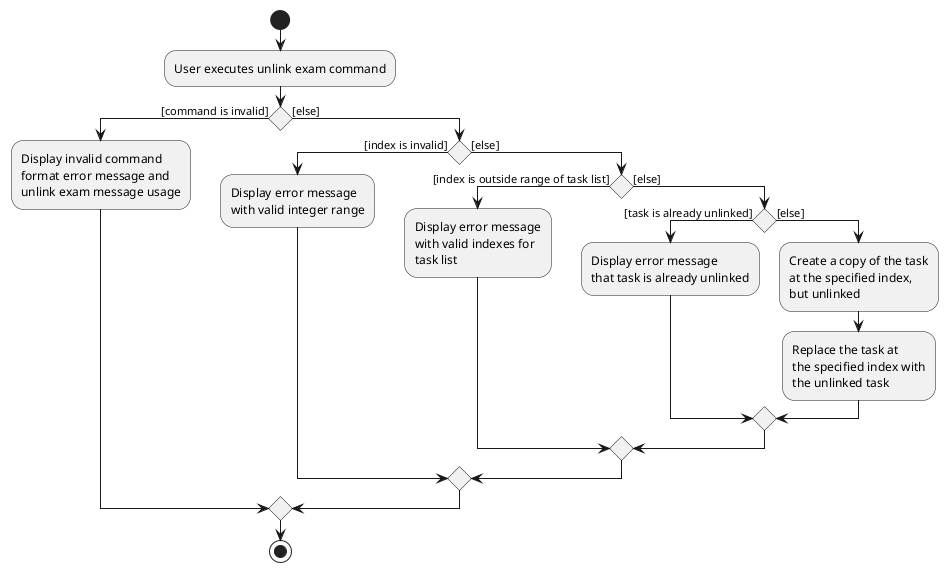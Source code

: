 @startuml

start
:User executes unlink exam command;
if () then ([command is invalid])
  :Display invalid command
  format error message and
  unlink exam message usage;
else ([else])
  if () then ([index is invalid])
    :Display error message
    with valid integer range;
  else ([else])
    if () then ([index is outside range of task list])
      :Display error message
      with valid indexes for
      task list;
    else ([else])
      if () then ([task is already unlinked])
        :Display error message
        that task is already unlinked;
      else ([else])
        :Create a copy of the task
        at the specified index,
        but unlinked;
        :Replace the task at
        the specified index with
        the unlinked task;
      endif
    endif
  endif
endif
stop

@enduml
